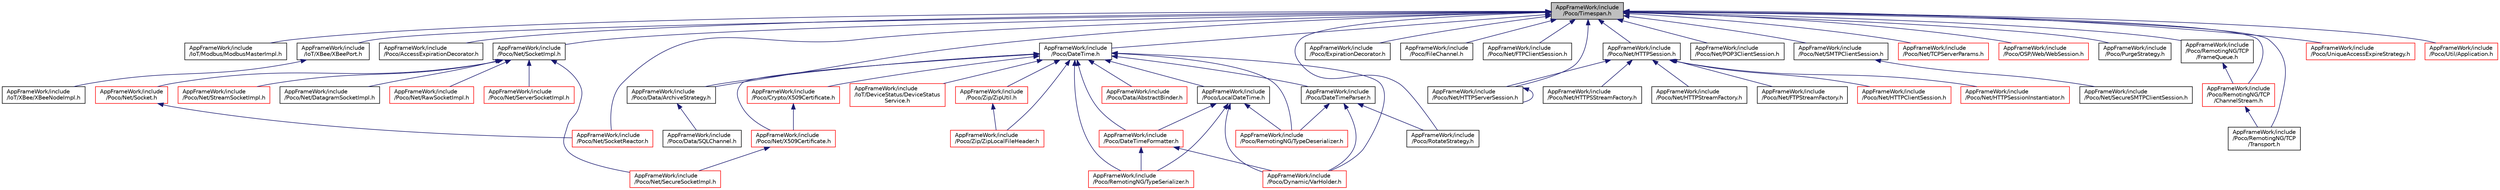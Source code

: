 digraph "AppFrameWork/include/Poco/Timespan.h"
{
 // LATEX_PDF_SIZE
  edge [fontname="Helvetica",fontsize="10",labelfontname="Helvetica",labelfontsize="10"];
  node [fontname="Helvetica",fontsize="10",shape=record];
  Node1 [label="AppFrameWork/include\l/Poco/Timespan.h",height=0.2,width=0.4,color="black", fillcolor="grey75", style="filled", fontcolor="black",tooltip=" "];
  Node1 -> Node2 [dir="back",color="midnightblue",fontsize="10",style="solid",fontname="Helvetica"];
  Node2 [label="AppFrameWork/include\l/IoT/Modbus/ModbusMasterImpl.h",height=0.2,width=0.4,color="black", fillcolor="white", style="filled",URL="$ModbusMasterImpl_8h.html",tooltip=" "];
  Node1 -> Node3 [dir="back",color="midnightblue",fontsize="10",style="solid",fontname="Helvetica"];
  Node3 [label="AppFrameWork/include\l/IoT/XBee/XBeePort.h",height=0.2,width=0.4,color="black", fillcolor="white", style="filled",URL="$XBeePort_8h.html",tooltip=" "];
  Node3 -> Node4 [dir="back",color="midnightblue",fontsize="10",style="solid",fontname="Helvetica"];
  Node4 [label="AppFrameWork/include\l/IoT/XBee/XBeeNodeImpl.h",height=0.2,width=0.4,color="black", fillcolor="white", style="filled",URL="$XBeeNodeImpl_8h.html",tooltip=" "];
  Node1 -> Node5 [dir="back",color="midnightblue",fontsize="10",style="solid",fontname="Helvetica"];
  Node5 [label="AppFrameWork/include\l/Poco/AccessExpirationDecorator.h",height=0.2,width=0.4,color="black", fillcolor="white", style="filled",URL="$AccessExpirationDecorator_8h.html",tooltip=" "];
  Node1 -> Node6 [dir="back",color="midnightblue",fontsize="10",style="solid",fontname="Helvetica"];
  Node6 [label="AppFrameWork/include\l/Poco/Data/ArchiveStrategy.h",height=0.2,width=0.4,color="black", fillcolor="white", style="filled",URL="$Data_2ArchiveStrategy_8h.html",tooltip=" "];
  Node6 -> Node7 [dir="back",color="midnightblue",fontsize="10",style="solid",fontname="Helvetica"];
  Node7 [label="AppFrameWork/include\l/Poco/Data/SQLChannel.h",height=0.2,width=0.4,color="black", fillcolor="white", style="filled",URL="$SQLChannel_8h.html",tooltip=" "];
  Node1 -> Node8 [dir="back",color="midnightblue",fontsize="10",style="solid",fontname="Helvetica"];
  Node8 [label="AppFrameWork/include\l/Poco/DateTime.h",height=0.2,width=0.4,color="black", fillcolor="white", style="filled",URL="$DateTime_8h.html",tooltip=" "];
  Node8 -> Node9 [dir="back",color="midnightblue",fontsize="10",style="solid",fontname="Helvetica"];
  Node9 [label="AppFrameWork/include\l/IoT/DeviceStatus/DeviceStatus\lService.h",height=0.2,width=0.4,color="red", fillcolor="white", style="filled",URL="$DeviceStatusService_8h.html",tooltip=" "];
  Node8 -> Node21 [dir="back",color="midnightblue",fontsize="10",style="solid",fontname="Helvetica"];
  Node21 [label="AppFrameWork/include\l/Poco/Crypto/X509Certificate.h",height=0.2,width=0.4,color="red", fillcolor="white", style="filled",URL="$Crypto_2X509Certificate_8h.html",tooltip=" "];
  Node21 -> Node34 [dir="back",color="midnightblue",fontsize="10",style="solid",fontname="Helvetica"];
  Node34 [label="AppFrameWork/include\l/Poco/Net/X509Certificate.h",height=0.2,width=0.4,color="red", fillcolor="white", style="filled",URL="$Net_2X509Certificate_8h.html",tooltip=" "];
  Node34 -> Node29 [dir="back",color="midnightblue",fontsize="10",style="solid",fontname="Helvetica"];
  Node29 [label="AppFrameWork/include\l/Poco/Net/SecureSocketImpl.h",height=0.2,width=0.4,color="red", fillcolor="white", style="filled",URL="$SecureSocketImpl_8h.html",tooltip=" "];
  Node8 -> Node40 [dir="back",color="midnightblue",fontsize="10",style="solid",fontname="Helvetica"];
  Node40 [label="AppFrameWork/include\l/Poco/Data/AbstractBinder.h",height=0.2,width=0.4,color="red", fillcolor="white", style="filled",URL="$AbstractBinder_8h.html",tooltip=" "];
  Node8 -> Node6 [dir="back",color="midnightblue",fontsize="10",style="solid",fontname="Helvetica"];
  Node8 -> Node64 [dir="back",color="midnightblue",fontsize="10",style="solid",fontname="Helvetica"];
  Node64 [label="AppFrameWork/include\l/Poco/DateTimeFormatter.h",height=0.2,width=0.4,color="red", fillcolor="white", style="filled",URL="$DateTimeFormatter_8h.html",tooltip=" "];
  Node64 -> Node66 [dir="back",color="midnightblue",fontsize="10",style="solid",fontname="Helvetica"];
  Node66 [label="AppFrameWork/include\l/Poco/Dynamic/VarHolder.h",height=0.2,width=0.4,color="red", fillcolor="white", style="filled",URL="$VarHolder_8h.html",tooltip=" "];
  Node64 -> Node100 [dir="back",color="midnightblue",fontsize="10",style="solid",fontname="Helvetica"];
  Node100 [label="AppFrameWork/include\l/Poco/RemotingNG/TypeSerializer.h",height=0.2,width=0.4,color="red", fillcolor="white", style="filled",URL="$TypeSerializer_8h.html",tooltip=" "];
  Node8 -> Node175 [dir="back",color="midnightblue",fontsize="10",style="solid",fontname="Helvetica"];
  Node175 [label="AppFrameWork/include\l/Poco/DateTimeParser.h",height=0.2,width=0.4,color="black", fillcolor="white", style="filled",URL="$DateTimeParser_8h.html",tooltip=" "];
  Node175 -> Node66 [dir="back",color="midnightblue",fontsize="10",style="solid",fontname="Helvetica"];
  Node175 -> Node176 [dir="back",color="midnightblue",fontsize="10",style="solid",fontname="Helvetica"];
  Node176 [label="AppFrameWork/include\l/Poco/RemotingNG/TypeDeserializer.h",height=0.2,width=0.4,color="red", fillcolor="white", style="filled",URL="$TypeDeserializer_8h.html",tooltip=" "];
  Node175 -> Node237 [dir="back",color="midnightblue",fontsize="10",style="solid",fontname="Helvetica"];
  Node237 [label="AppFrameWork/include\l/Poco/RotateStrategy.h",height=0.2,width=0.4,color="black", fillcolor="white", style="filled",URL="$RotateStrategy_8h.html",tooltip=" "];
  Node8 -> Node66 [dir="back",color="midnightblue",fontsize="10",style="solid",fontname="Helvetica"];
  Node8 -> Node238 [dir="back",color="midnightblue",fontsize="10",style="solid",fontname="Helvetica"];
  Node238 [label="AppFrameWork/include\l/Poco/LocalDateTime.h",height=0.2,width=0.4,color="black", fillcolor="white", style="filled",URL="$LocalDateTime_8h.html",tooltip=" "];
  Node238 -> Node64 [dir="back",color="midnightblue",fontsize="10",style="solid",fontname="Helvetica"];
  Node238 -> Node66 [dir="back",color="midnightblue",fontsize="10",style="solid",fontname="Helvetica"];
  Node238 -> Node176 [dir="back",color="midnightblue",fontsize="10",style="solid",fontname="Helvetica"];
  Node238 -> Node100 [dir="back",color="midnightblue",fontsize="10",style="solid",fontname="Helvetica"];
  Node8 -> Node34 [dir="back",color="midnightblue",fontsize="10",style="solid",fontname="Helvetica"];
  Node8 -> Node176 [dir="back",color="midnightblue",fontsize="10",style="solid",fontname="Helvetica"];
  Node8 -> Node100 [dir="back",color="midnightblue",fontsize="10",style="solid",fontname="Helvetica"];
  Node8 -> Node239 [dir="back",color="midnightblue",fontsize="10",style="solid",fontname="Helvetica"];
  Node239 [label="AppFrameWork/include\l/Poco/Zip/ZipLocalFileHeader.h",height=0.2,width=0.4,color="red", fillcolor="white", style="filled",URL="$ZipLocalFileHeader_8h.html",tooltip=" "];
  Node8 -> Node248 [dir="back",color="midnightblue",fontsize="10",style="solid",fontname="Helvetica"];
  Node248 [label="AppFrameWork/include\l/Poco/Zip/ZipUtil.h",height=0.2,width=0.4,color="red", fillcolor="white", style="filled",URL="$ZipUtil_8h.html",tooltip=" "];
  Node248 -> Node239 [dir="back",color="midnightblue",fontsize="10",style="solid",fontname="Helvetica"];
  Node1 -> Node252 [dir="back",color="midnightblue",fontsize="10",style="solid",fontname="Helvetica"];
  Node252 [label="AppFrameWork/include\l/Poco/ExpirationDecorator.h",height=0.2,width=0.4,color="black", fillcolor="white", style="filled",URL="$ExpirationDecorator_8h.html",tooltip=" "];
  Node1 -> Node253 [dir="back",color="midnightblue",fontsize="10",style="solid",fontname="Helvetica"];
  Node253 [label="AppFrameWork/include\l/Poco/FileChannel.h",height=0.2,width=0.4,color="black", fillcolor="white", style="filled",URL="$FileChannel_8h.html",tooltip=" "];
  Node1 -> Node254 [dir="back",color="midnightblue",fontsize="10",style="solid",fontname="Helvetica"];
  Node254 [label="AppFrameWork/include\l/Poco/Net/FTPClientSession.h",height=0.2,width=0.4,color="black", fillcolor="white", style="filled",URL="$FTPClientSession_8h.html",tooltip=" "];
  Node1 -> Node255 [dir="back",color="midnightblue",fontsize="10",style="solid",fontname="Helvetica"];
  Node255 [label="AppFrameWork/include\l/Poco/Net/HTTPServerSession.h",height=0.2,width=0.4,color="black", fillcolor="white", style="filled",URL="$HTTPServerSession_8h.html",tooltip=" "];
  Node255 -> Node255 [dir="back",color="midnightblue",fontsize="10",style="solid",fontname="Helvetica"];
  Node1 -> Node256 [dir="back",color="midnightblue",fontsize="10",style="solid",fontname="Helvetica"];
  Node256 [label="AppFrameWork/include\l/Poco/Net/HTTPSession.h",height=0.2,width=0.4,color="black", fillcolor="white", style="filled",URL="$HTTPSession_8h.html",tooltip=" "];
  Node256 -> Node257 [dir="back",color="midnightblue",fontsize="10",style="solid",fontname="Helvetica"];
  Node257 [label="AppFrameWork/include\l/Poco/Net/FTPStreamFactory.h",height=0.2,width=0.4,color="black", fillcolor="white", style="filled",URL="$FTPStreamFactory_8h.html",tooltip=" "];
  Node256 -> Node258 [dir="back",color="midnightblue",fontsize="10",style="solid",fontname="Helvetica"];
  Node258 [label="AppFrameWork/include\l/Poco/Net/HTTPClientSession.h",height=0.2,width=0.4,color="red", fillcolor="white", style="filled",URL="$HTTPClientSession_8h.html",tooltip=" "];
  Node256 -> Node255 [dir="back",color="midnightblue",fontsize="10",style="solid",fontname="Helvetica"];
  Node256 -> Node259 [dir="back",color="midnightblue",fontsize="10",style="solid",fontname="Helvetica"];
  Node259 [label="AppFrameWork/include\l/Poco/Net/HTTPSessionInstantiator.h",height=0.2,width=0.4,color="red", fillcolor="white", style="filled",URL="$HTTPSessionInstantiator_8h.html",tooltip=" "];
  Node256 -> Node260 [dir="back",color="midnightblue",fontsize="10",style="solid",fontname="Helvetica"];
  Node260 [label="AppFrameWork/include\l/Poco/Net/HTTPSStreamFactory.h",height=0.2,width=0.4,color="black", fillcolor="white", style="filled",URL="$HTTPSStreamFactory_8h.html",tooltip=" "];
  Node256 -> Node261 [dir="back",color="midnightblue",fontsize="10",style="solid",fontname="Helvetica"];
  Node261 [label="AppFrameWork/include\l/Poco/Net/HTTPStreamFactory.h",height=0.2,width=0.4,color="black", fillcolor="white", style="filled",URL="$HTTPStreamFactory_8h.html",tooltip=" "];
  Node1 -> Node262 [dir="back",color="midnightblue",fontsize="10",style="solid",fontname="Helvetica"];
  Node262 [label="AppFrameWork/include\l/Poco/Net/POP3ClientSession.h",height=0.2,width=0.4,color="black", fillcolor="white", style="filled",URL="$POP3ClientSession_8h.html",tooltip=" "];
  Node1 -> Node263 [dir="back",color="midnightblue",fontsize="10",style="solid",fontname="Helvetica"];
  Node263 [label="AppFrameWork/include\l/Poco/Net/SMTPClientSession.h",height=0.2,width=0.4,color="black", fillcolor="white", style="filled",URL="$SMTPClientSession_8h.html",tooltip=" "];
  Node263 -> Node28 [dir="back",color="midnightblue",fontsize="10",style="solid",fontname="Helvetica"];
  Node28 [label="AppFrameWork/include\l/Poco/Net/SecureSMTPClientSession.h",height=0.2,width=0.4,color="black", fillcolor="white", style="filled",URL="$SecureSMTPClientSession_8h.html",tooltip=" "];
  Node1 -> Node264 [dir="back",color="midnightblue",fontsize="10",style="solid",fontname="Helvetica"];
  Node264 [label="AppFrameWork/include\l/Poco/Net/SocketImpl.h",height=0.2,width=0.4,color="black", fillcolor="white", style="filled",URL="$SocketImpl_8h.html",tooltip=" "];
  Node264 -> Node265 [dir="back",color="midnightblue",fontsize="10",style="solid",fontname="Helvetica"];
  Node265 [label="AppFrameWork/include\l/Poco/Net/DatagramSocketImpl.h",height=0.2,width=0.4,color="black", fillcolor="white", style="filled",URL="$DatagramSocketImpl_8h.html",tooltip=" "];
  Node264 -> Node266 [dir="back",color="midnightblue",fontsize="10",style="solid",fontname="Helvetica"];
  Node266 [label="AppFrameWork/include\l/Poco/Net/RawSocketImpl.h",height=0.2,width=0.4,color="red", fillcolor="white", style="filled",URL="$RawSocketImpl_8h.html",tooltip=" "];
  Node264 -> Node29 [dir="back",color="midnightblue",fontsize="10",style="solid",fontname="Helvetica"];
  Node264 -> Node268 [dir="back",color="midnightblue",fontsize="10",style="solid",fontname="Helvetica"];
  Node268 [label="AppFrameWork/include\l/Poco/Net/ServerSocketImpl.h",height=0.2,width=0.4,color="red", fillcolor="white", style="filled",URL="$ServerSocketImpl_8h.html",tooltip=" "];
  Node264 -> Node269 [dir="back",color="midnightblue",fontsize="10",style="solid",fontname="Helvetica"];
  Node269 [label="AppFrameWork/include\l/Poco/Net/Socket.h",height=0.2,width=0.4,color="red", fillcolor="white", style="filled",URL="$Socket_8h.html",tooltip=" "];
  Node269 -> Node291 [dir="back",color="midnightblue",fontsize="10",style="solid",fontname="Helvetica"];
  Node291 [label="AppFrameWork/include\l/Poco/Net/SocketReactor.h",height=0.2,width=0.4,color="red", fillcolor="white", style="filled",URL="$SocketReactor_8h.html",tooltip=" "];
  Node264 -> Node309 [dir="back",color="midnightblue",fontsize="10",style="solid",fontname="Helvetica"];
  Node309 [label="AppFrameWork/include\l/Poco/Net/StreamSocketImpl.h",height=0.2,width=0.4,color="red", fillcolor="white", style="filled",URL="$StreamSocketImpl_8h.html",tooltip=" "];
  Node1 -> Node291 [dir="back",color="midnightblue",fontsize="10",style="solid",fontname="Helvetica"];
  Node1 -> Node311 [dir="back",color="midnightblue",fontsize="10",style="solid",fontname="Helvetica"];
  Node311 [label="AppFrameWork/include\l/Poco/Net/TCPServerParams.h",height=0.2,width=0.4,color="red", fillcolor="white", style="filled",URL="$TCPServerParams_8h.html",tooltip=" "];
  Node1 -> Node314 [dir="back",color="midnightblue",fontsize="10",style="solid",fontname="Helvetica"];
  Node314 [label="AppFrameWork/include\l/Poco/OSP/Web/WebSession.h",height=0.2,width=0.4,color="red", fillcolor="white", style="filled",URL="$WebSession_8h.html",tooltip=" "];
  Node1 -> Node320 [dir="back",color="midnightblue",fontsize="10",style="solid",fontname="Helvetica"];
  Node320 [label="AppFrameWork/include\l/Poco/PurgeStrategy.h",height=0.2,width=0.4,color="black", fillcolor="white", style="filled",URL="$PurgeStrategy_8h.html",tooltip=" "];
  Node1 -> Node305 [dir="back",color="midnightblue",fontsize="10",style="solid",fontname="Helvetica"];
  Node305 [label="AppFrameWork/include\l/Poco/RemotingNG/TCP\l/ChannelStream.h",height=0.2,width=0.4,color="red", fillcolor="white", style="filled",URL="$ChannelStream_8h.html",tooltip=" "];
  Node305 -> Node307 [dir="back",color="midnightblue",fontsize="10",style="solid",fontname="Helvetica"];
  Node307 [label="AppFrameWork/include\l/Poco/RemotingNG/TCP\l/Transport.h",height=0.2,width=0.4,color="black", fillcolor="white", style="filled",URL="$TCP_2Transport_8h.html",tooltip=" "];
  Node1 -> Node304 [dir="back",color="midnightblue",fontsize="10",style="solid",fontname="Helvetica"];
  Node304 [label="AppFrameWork/include\l/Poco/RemotingNG/TCP\l/FrameQueue.h",height=0.2,width=0.4,color="black", fillcolor="white", style="filled",URL="$FrameQueue_8h.html",tooltip=" "];
  Node304 -> Node305 [dir="back",color="midnightblue",fontsize="10",style="solid",fontname="Helvetica"];
  Node1 -> Node307 [dir="back",color="midnightblue",fontsize="10",style="solid",fontname="Helvetica"];
  Node1 -> Node237 [dir="back",color="midnightblue",fontsize="10",style="solid",fontname="Helvetica"];
  Node1 -> Node321 [dir="back",color="midnightblue",fontsize="10",style="solid",fontname="Helvetica"];
  Node321 [label="AppFrameWork/include\l/Poco/UniqueAccessExpireStrategy.h",height=0.2,width=0.4,color="red", fillcolor="white", style="filled",URL="$UniqueAccessExpireStrategy_8h.html",tooltip=" "];
  Node1 -> Node324 [dir="back",color="midnightblue",fontsize="10",style="solid",fontname="Helvetica"];
  Node324 [label="AppFrameWork/include\l/Poco/Util/Application.h",height=0.2,width=0.4,color="red", fillcolor="white", style="filled",URL="$Application_8h.html",tooltip=" "];
}
